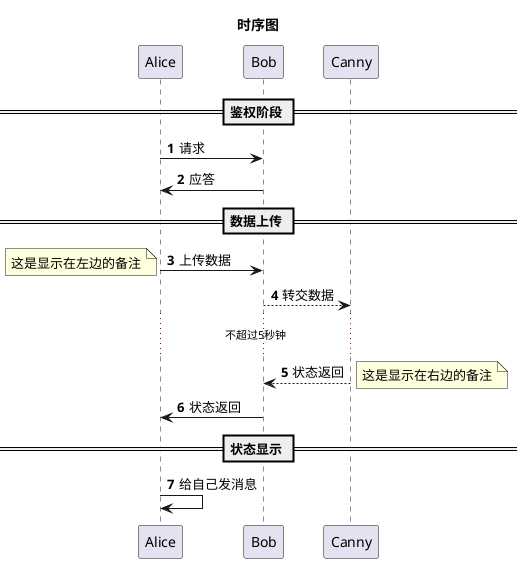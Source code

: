 @startuml
autonumber

title 时序图

== 鉴权阶段 ==

Alice -> Bob: 请求
Bob -> Alice: 应答

== 数据上传 ==

Alice -> Bob: 上传数据
note left: 这是显示在左边的备注

Bob --> Canny: 转交数据
... 不超过5秒钟 ...
Canny --> Bob: 状态返回
note right: 这是显示在右边的备注
Bob -> Alice: 状态返回

== 状态显示 ==

Alice -> Alice: 给自己发消息

@endumlA
